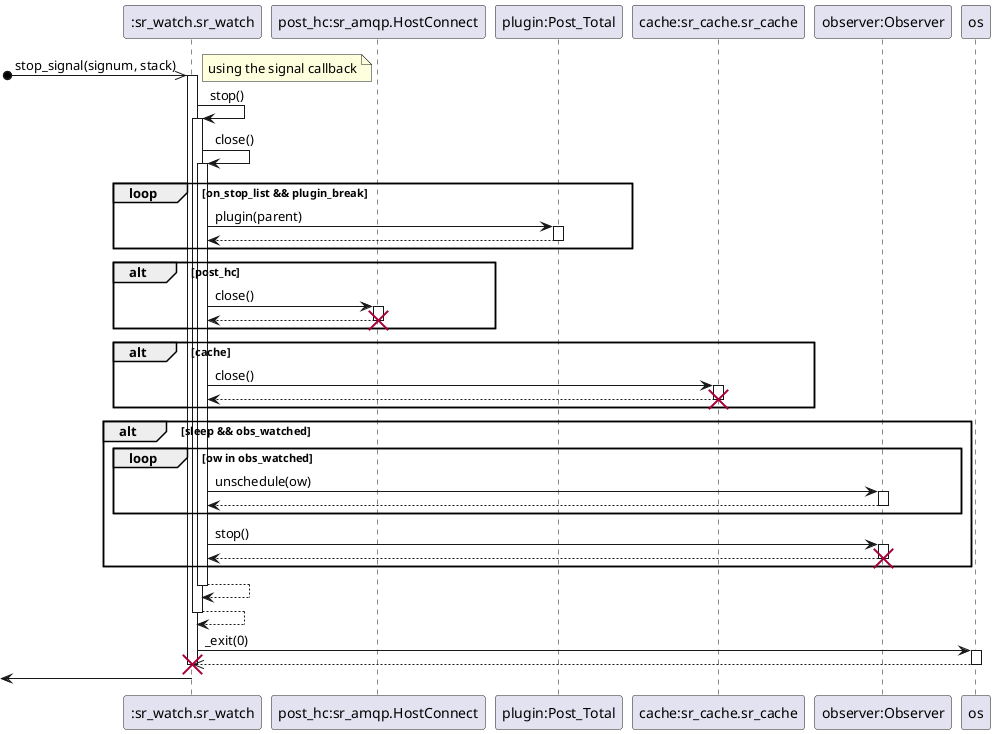 @startuml
participant ":sr_watch.sr_watch" as w1
participant "post_hc:sr_amqp.HostConnect" as hc
participant "plugin:Post_Total" as p
participant "cache:sr_cache.sr_cache" as sc
participant "observer:Observer" as obs

[o->> w1: stop_signal(signum, stack)
 activate w1
 note left: using the signal callback
 w1 -> w1: stop()
 activate w1
 w1 -> w1: close()
 activate w1
 loop on_stop_list && plugin_break
  w1 -> p: plugin(parent)
  activate p
  return
 end loop
 alt post_hc
  w1 -> hc: close()
  activate hc
  return
  destroy hc
 end alt
 alt cache
  w1 -> sc: close()
  activate sc
  return
  destroy sc
 end alt
 alt sleep && obs_watched
  loop ow in obs_watched
   w1 -> obs: unschedule(ow)
   activate obs
   return
  end loop
  w1 -> obs: stop()
  activate obs
  return
  destroy obs
 end alt
 return
 return
 w1 -> os: _exit(0)
 activate os
 w1 <<-- os:
 deactivate os
 deactivate w1
 destroy w1
<- w1

@enduml